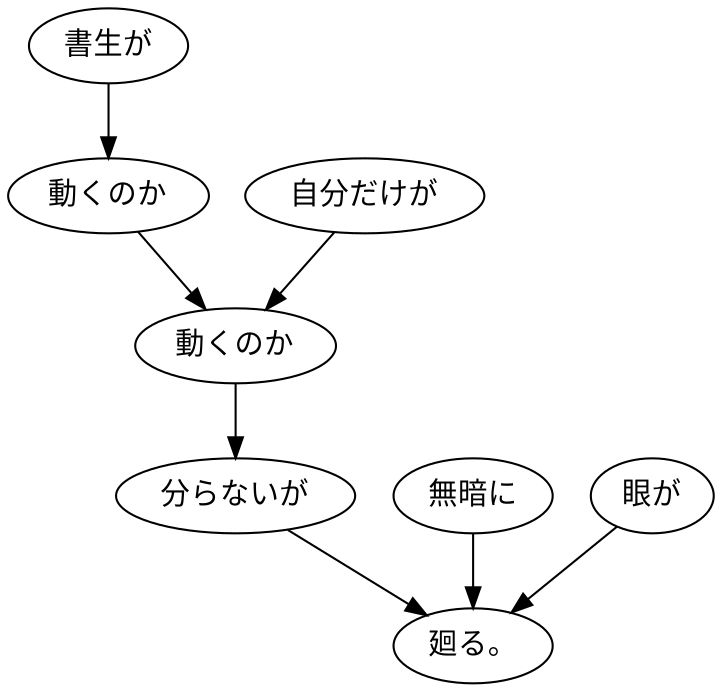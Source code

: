 digraph graph19 {
	node0 [label="書生が"];
	node1 [label="動くのか"];
	node2 [label="自分だけが"];
	node3 [label="動くのか"];
	node4 [label="分らないが"];
	node5 [label="無暗に"];
	node6 [label="眼が"];
	node7 [label="廻る。"];
	node0 -> node1;
	node1 -> node3;
	node2 -> node3;
	node3 -> node4;
	node4 -> node7;
	node5 -> node7;
	node6 -> node7;
}
